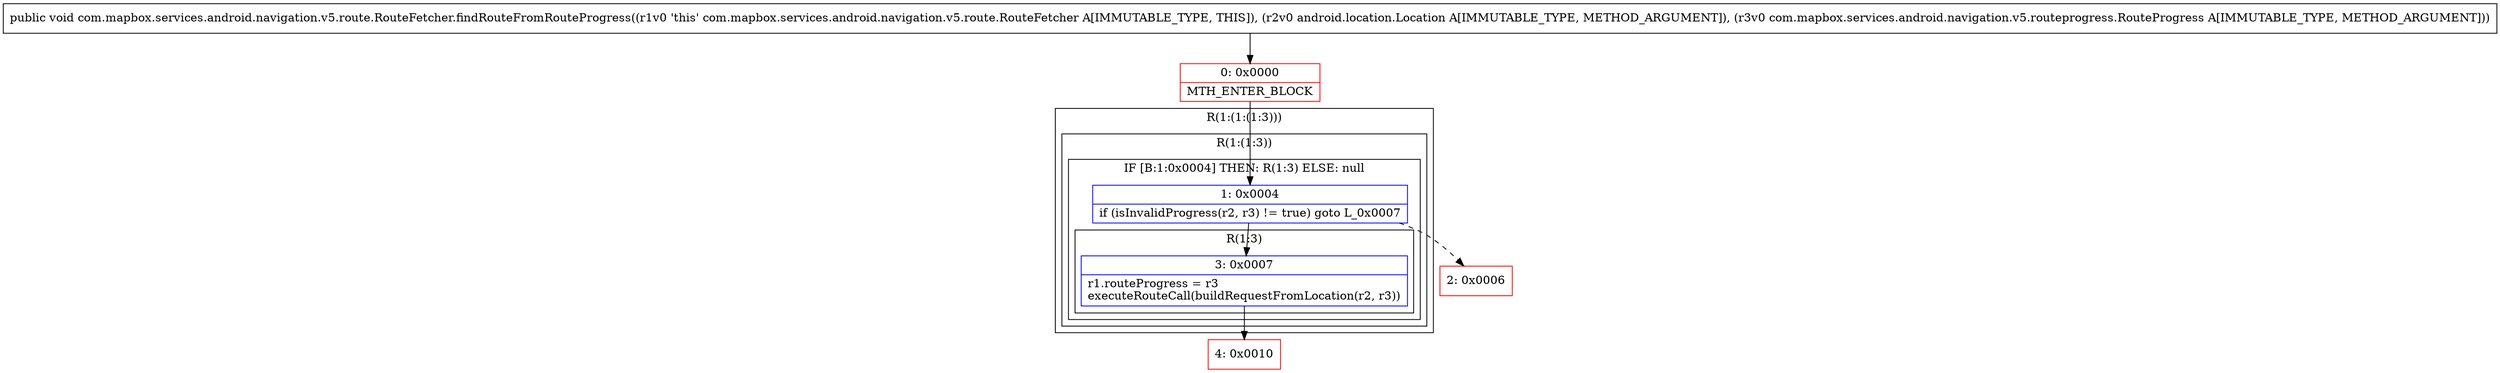 digraph "CFG forcom.mapbox.services.android.navigation.v5.route.RouteFetcher.findRouteFromRouteProgress(Landroid\/location\/Location;Lcom\/mapbox\/services\/android\/navigation\/v5\/routeprogress\/RouteProgress;)V" {
subgraph cluster_Region_1798679106 {
label = "R(1:(1:(1:3)))";
node [shape=record,color=blue];
subgraph cluster_Region_793566620 {
label = "R(1:(1:3))";
node [shape=record,color=blue];
subgraph cluster_IfRegion_1310618475 {
label = "IF [B:1:0x0004] THEN: R(1:3) ELSE: null";
node [shape=record,color=blue];
Node_1 [shape=record,label="{1\:\ 0x0004|if (isInvalidProgress(r2, r3) != true) goto L_0x0007\l}"];
subgraph cluster_Region_63915649 {
label = "R(1:3)";
node [shape=record,color=blue];
Node_3 [shape=record,label="{3\:\ 0x0007|r1.routeProgress = r3\lexecuteRouteCall(buildRequestFromLocation(r2, r3))\l}"];
}
}
}
}
Node_0 [shape=record,color=red,label="{0\:\ 0x0000|MTH_ENTER_BLOCK\l}"];
Node_2 [shape=record,color=red,label="{2\:\ 0x0006}"];
Node_4 [shape=record,color=red,label="{4\:\ 0x0010}"];
MethodNode[shape=record,label="{public void com.mapbox.services.android.navigation.v5.route.RouteFetcher.findRouteFromRouteProgress((r1v0 'this' com.mapbox.services.android.navigation.v5.route.RouteFetcher A[IMMUTABLE_TYPE, THIS]), (r2v0 android.location.Location A[IMMUTABLE_TYPE, METHOD_ARGUMENT]), (r3v0 com.mapbox.services.android.navigation.v5.routeprogress.RouteProgress A[IMMUTABLE_TYPE, METHOD_ARGUMENT])) }"];
MethodNode -> Node_0;
Node_1 -> Node_2[style=dashed];
Node_1 -> Node_3;
Node_3 -> Node_4;
Node_0 -> Node_1;
}

